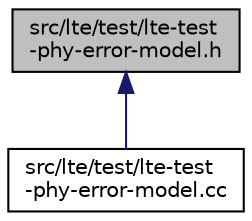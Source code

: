 digraph "src/lte/test/lte-test-phy-error-model.h"
{
 // LATEX_PDF_SIZE
  edge [fontname="Helvetica",fontsize="10",labelfontname="Helvetica",labelfontsize="10"];
  node [fontname="Helvetica",fontsize="10",shape=record];
  Node1 [label="src/lte/test/lte-test\l-phy-error-model.h",height=0.2,width=0.4,color="black", fillcolor="grey75", style="filled", fontcolor="black",tooltip=" "];
  Node1 -> Node2 [dir="back",color="midnightblue",fontsize="10",style="solid",fontname="Helvetica"];
  Node2 [label="src/lte/test/lte-test\l-phy-error-model.cc",height=0.2,width=0.4,color="black", fillcolor="white", style="filled",URL="$lte-test-phy-error-model_8cc.html",tooltip=" "];
}
